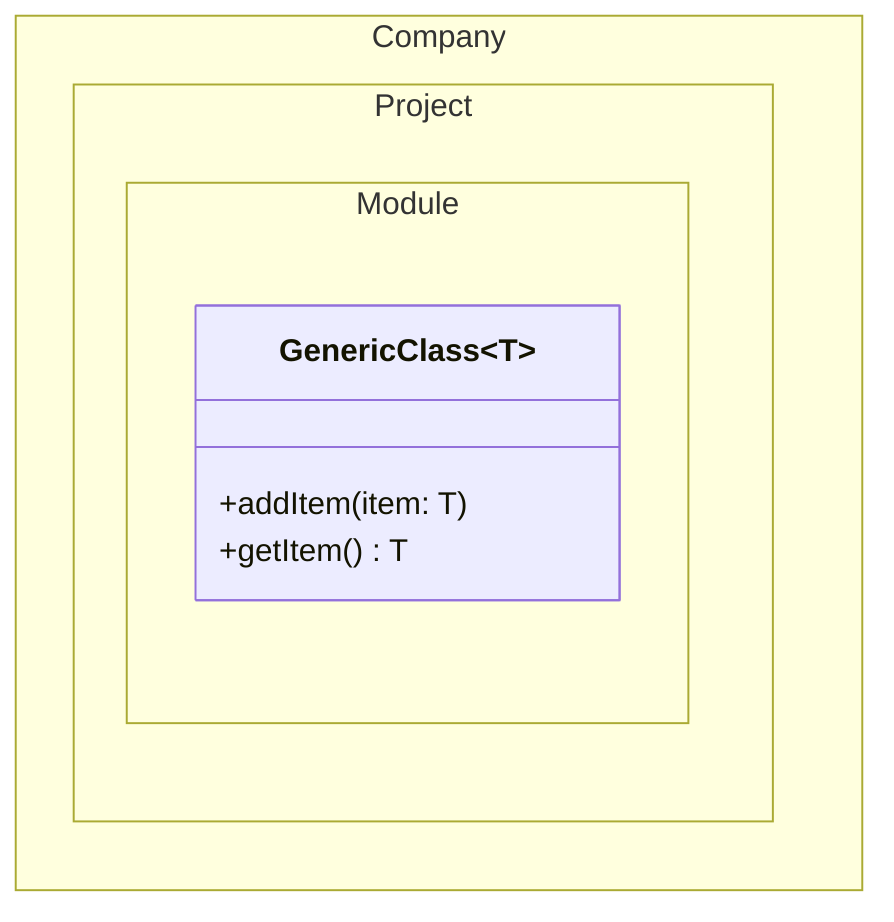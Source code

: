 classDiagram
      namespace Company.Project.Module {
        class GenericClass~T~ {
          +addItem(item: T)
          +getItem() T
        }
      }
